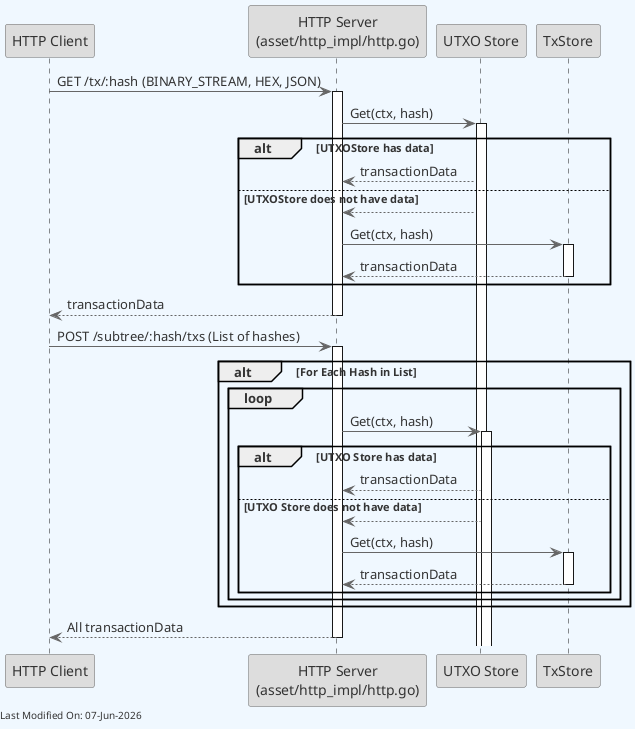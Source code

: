 @startuml
skinparam backgroundColor #F0F8FF
skinparam defaultFontColor #333333
skinparam arrowColor #666666

' Define borders for all elements
skinparam entity {
  BorderColor #666666
  BackgroundColor #DDDDDD
}

skinparam control {
  BorderColor #666666
  BackgroundColor #DDDDDD
}

skinparam participant {
  BorderColor #666666
  BackgroundColor #DDDDDD
}



participant "HTTP Client" as Client
participant "HTTP Server\n(asset/http_impl/http.go)" as HTTPServer
participant "UTXO Store" as UTXOStore
participant "TxStore" as Store

' GET request for a single transaction in different formats
Client -> HTTPServer : GET /tx/:hash (BINARY_STREAM, HEX, JSON)
activate HTTPServer
HTTPServer -> UTXOStore : Get(ctx, hash)
activate UTXOStore
alt UTXOStore has data
    UTXOStore --> HTTPServer : transactionData
else UTXOStore does not have data
    UTXOStore --> HTTPServer
    HTTPServer -> Store : Get(ctx, hash)
    activate Store
    Store --> HTTPServer : transactionData
    deactivate Store
end
HTTPServer --> Client : transactionData
deactivate HTTPServer

' POST request for multiple transactions
Client -> HTTPServer : POST /subtree/:hash/txs (List of hashes)
activate HTTPServer
alt For Each Hash in List
    loop
        HTTPServer -> UTXOStore : Get(ctx, hash)
        activate UTXOStore
        alt UTXO Store has data
            UTXOStore --> HTTPServer : transactionData
        else UTXO Store does not have data
            UTXOStore --> HTTPServer
            HTTPServer -> Store : Get(ctx, hash)
            activate Store
            Store --> HTTPServer : transactionData
            deactivate Store
        end
    end
end
HTTPServer --> Client : All transactionData
deactivate HTTPServer

left footer Last Modified On: %date("dd-MMM-yyyy")

@enduml
